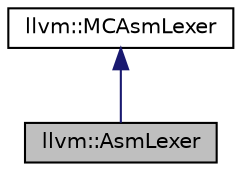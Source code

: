 digraph "llvm::AsmLexer"
{
 // LATEX_PDF_SIZE
  bgcolor="transparent";
  edge [fontname="Helvetica",fontsize="10",labelfontname="Helvetica",labelfontsize="10"];
  node [fontname="Helvetica",fontsize="10",shape="box"];
  Node1 [label="llvm::AsmLexer",height=0.2,width=0.4,color="black", fillcolor="grey75", style="filled", fontcolor="black",tooltip="AsmLexer - Lexer class for assembly files."];
  Node2 -> Node1 [dir="back",color="midnightblue",fontsize="10",style="solid",fontname="Helvetica"];
  Node2 [label="llvm::MCAsmLexer",height=0.2,width=0.4,color="black",URL="$classllvm_1_1MCAsmLexer.html",tooltip="Generic assembler lexer interface, for use by target specific assembly lexers."];
}
